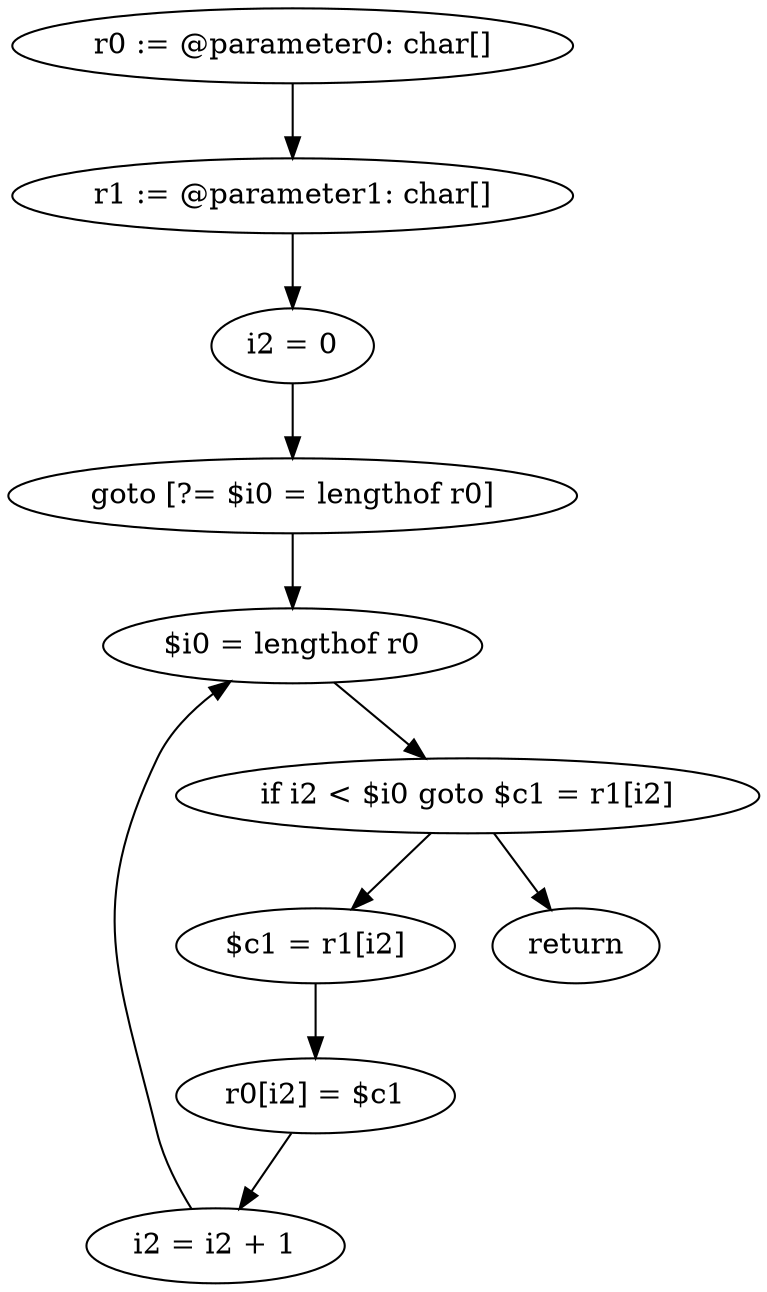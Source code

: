 digraph "unitGraph" {
    "r0 := @parameter0: char[]"
    "r1 := @parameter1: char[]"
    "i2 = 0"
    "goto [?= $i0 = lengthof r0]"
    "$c1 = r1[i2]"
    "r0[i2] = $c1"
    "i2 = i2 + 1"
    "$i0 = lengthof r0"
    "if i2 < $i0 goto $c1 = r1[i2]"
    "return"
    "r0 := @parameter0: char[]"->"r1 := @parameter1: char[]";
    "r1 := @parameter1: char[]"->"i2 = 0";
    "i2 = 0"->"goto [?= $i0 = lengthof r0]";
    "goto [?= $i0 = lengthof r0]"->"$i0 = lengthof r0";
    "$c1 = r1[i2]"->"r0[i2] = $c1";
    "r0[i2] = $c1"->"i2 = i2 + 1";
    "i2 = i2 + 1"->"$i0 = lengthof r0";
    "$i0 = lengthof r0"->"if i2 < $i0 goto $c1 = r1[i2]";
    "if i2 < $i0 goto $c1 = r1[i2]"->"return";
    "if i2 < $i0 goto $c1 = r1[i2]"->"$c1 = r1[i2]";
}
